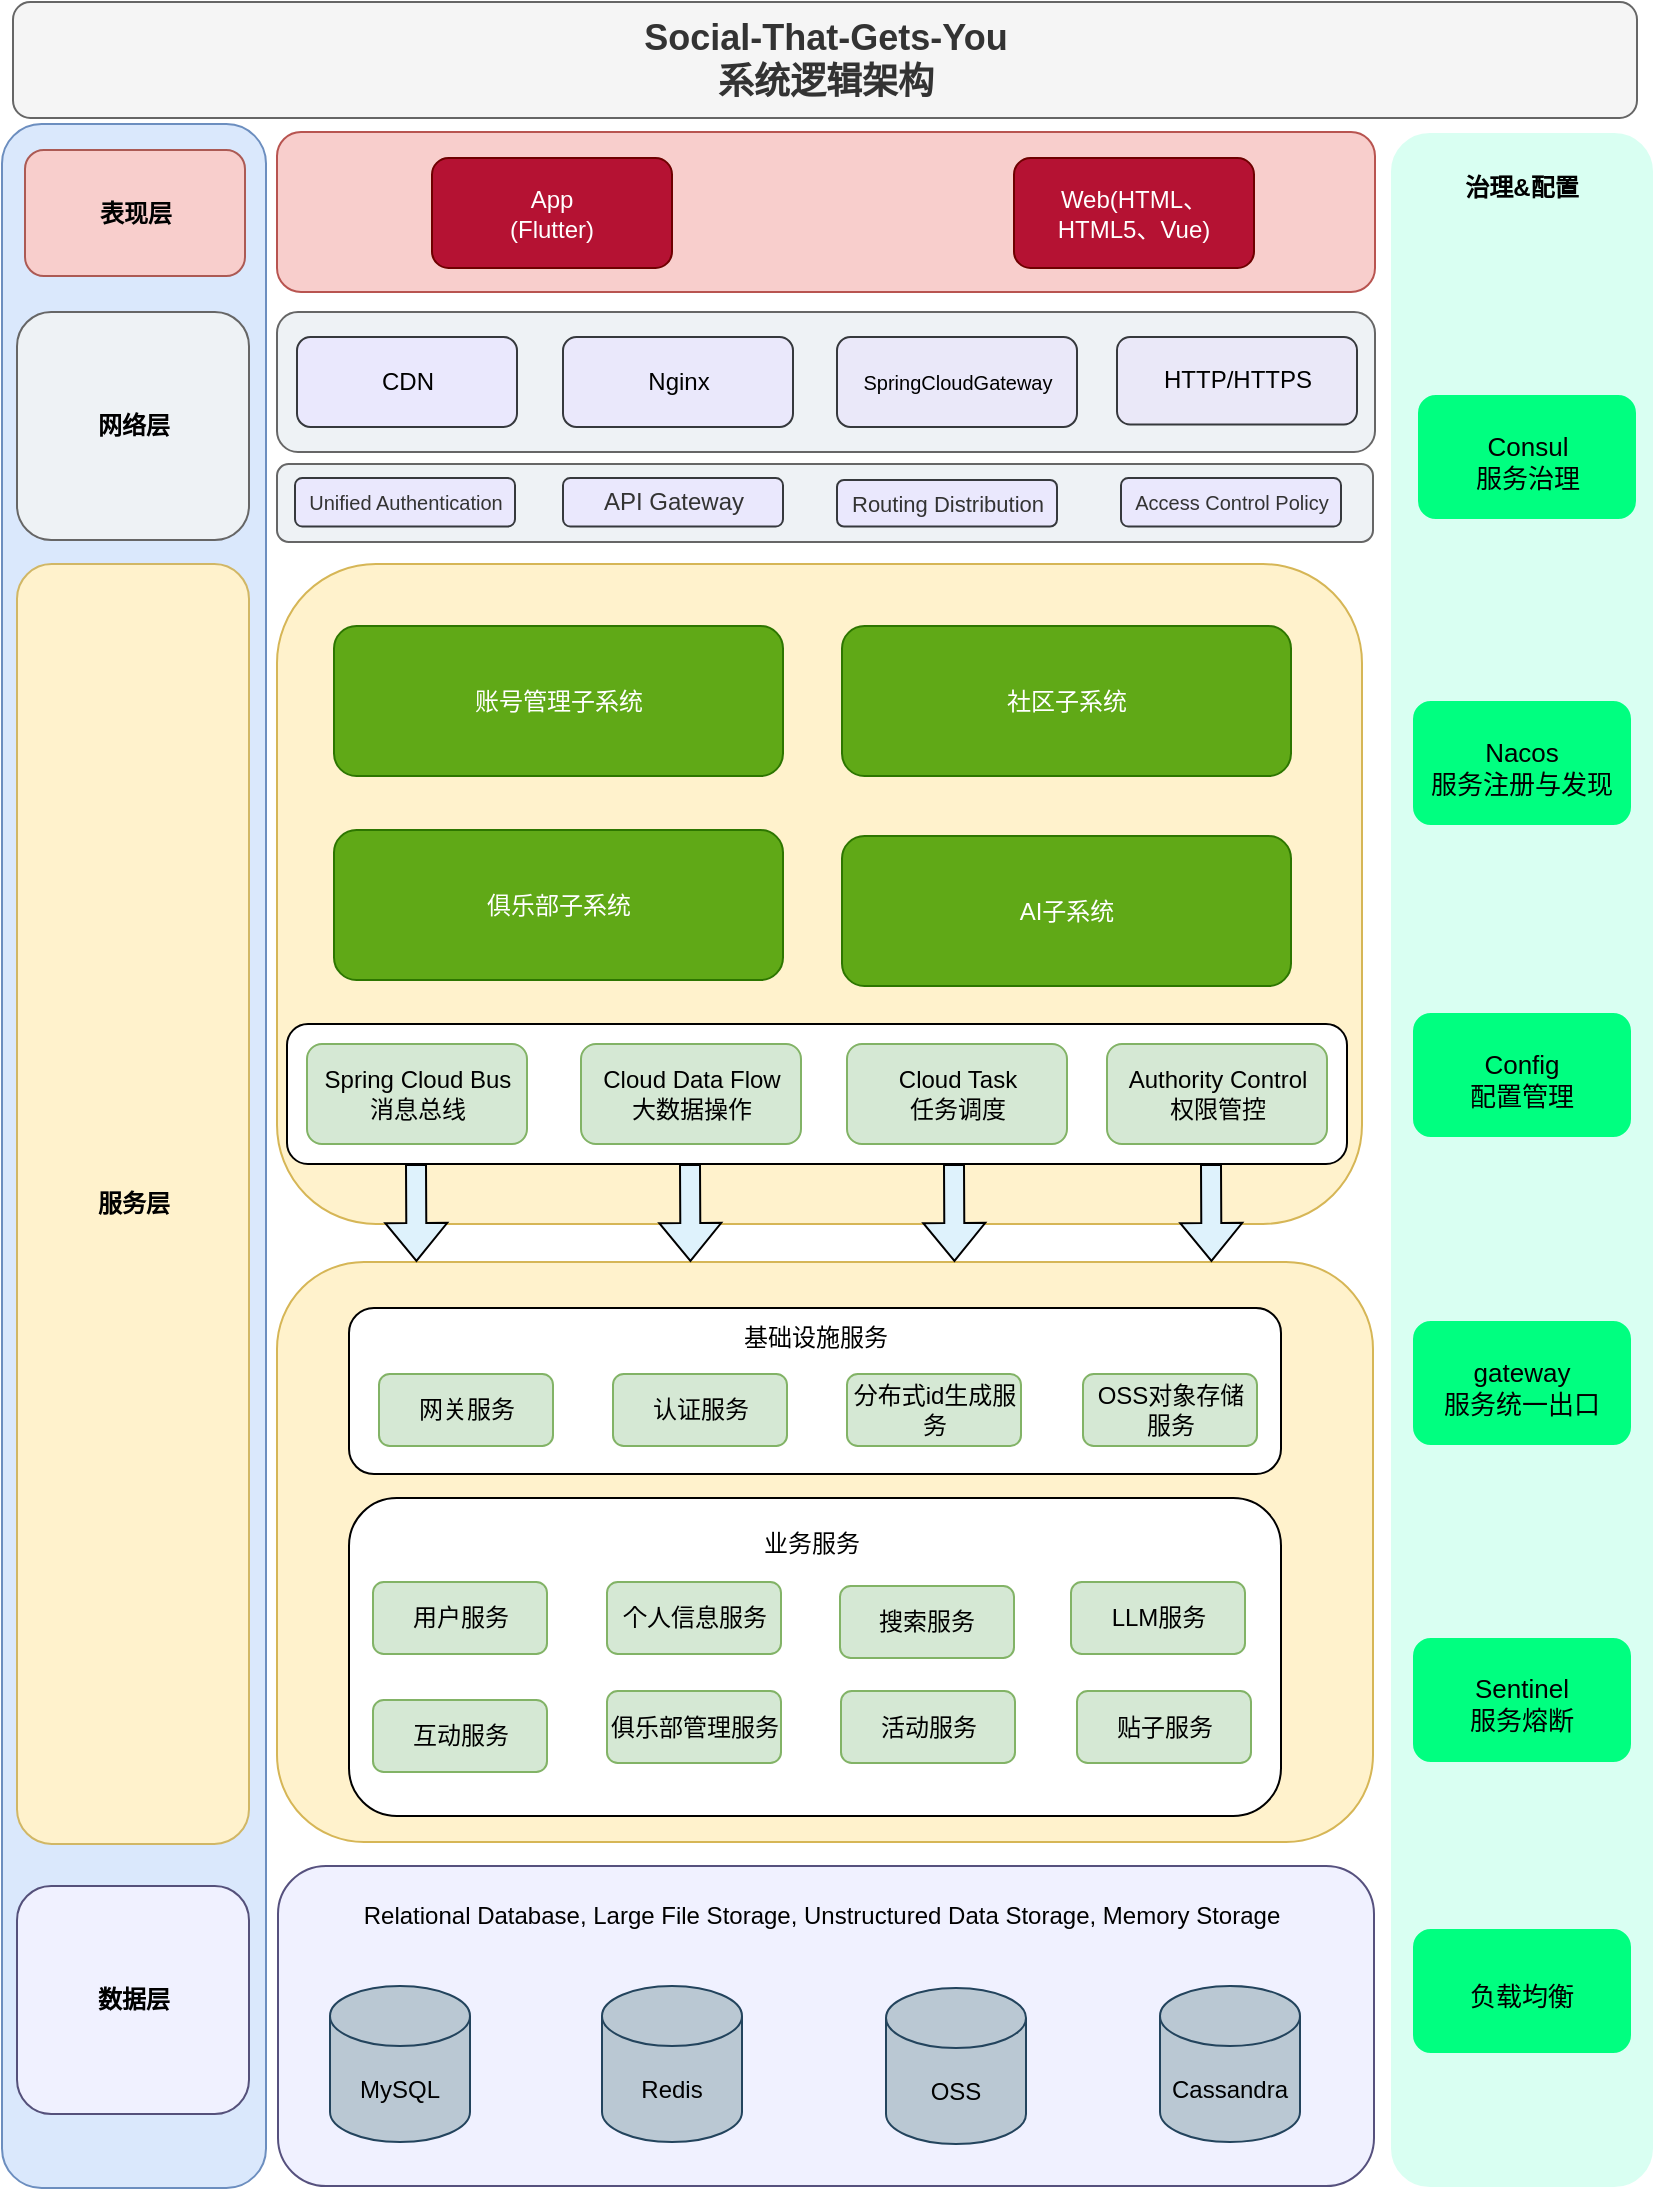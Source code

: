 <mxfile version="24.2.5" type="device">
  <diagram id="wFE0QG_FPsp0jaGvCLVb" name="Page-1">
    <mxGraphModel dx="555" dy="1929" grid="0" gridSize="10" guides="1" tooltips="1" connect="1" arrows="1" fold="1" page="1" pageScale="1" pageWidth="850" pageHeight="1100" math="0" shadow="0">
      <root>
        <mxCell id="0" />
        <mxCell id="1" parent="0" />
        <mxCell id="PL-BYNhaHDS3Lqfe0BcG-52" value="" style="rounded=1;whiteSpace=wrap;html=1;fillColor=#D9FFF2;strokeColor=#FFFFFF;" parent="1" vertex="1">
          <mxGeometry x="1831" y="1" width="132" height="1028" as="geometry" />
        </mxCell>
        <mxCell id="PL-BYNhaHDS3Lqfe0BcG-55" value="&lt;b&gt;治理&amp;amp;配置&lt;/b&gt;" style="text;html=1;align=center;verticalAlign=middle;whiteSpace=wrap;rounded=0;" parent="1" vertex="1">
          <mxGeometry x="1851" y="13.5" width="92" height="30" as="geometry" />
        </mxCell>
        <mxCell id="PL-BYNhaHDS3Lqfe0BcG-59" value="Consul&lt;div style=&quot;font-size: 13px;&quot;&gt;服务治理&lt;/div&gt;" style="rounded=1;whiteSpace=wrap;html=1;fillColor=#00FF80;strokeColor=#D9FFF2;fontSize=13;spacing=4;spacingTop=4;" parent="1" vertex="1">
          <mxGeometry x="1844.5" y="132" width="110" height="63" as="geometry" />
        </mxCell>
        <mxCell id="PL-BYNhaHDS3Lqfe0BcG-60" value="Nacos&lt;div style=&quot;font-size: 13px;&quot;&gt;服务注册与发现&lt;/div&gt;" style="rounded=1;whiteSpace=wrap;html=1;fillColor=#00FF80;strokeColor=#D9FFF2;fontSize=13;spacing=4;spacingTop=4;" parent="1" vertex="1">
          <mxGeometry x="1842" y="285" width="110" height="63" as="geometry" />
        </mxCell>
        <mxCell id="PL-BYNhaHDS3Lqfe0BcG-61" value="Config&lt;div style=&quot;font-size: 13px;&quot;&gt;配置管理&lt;/div&gt;" style="rounded=1;whiteSpace=wrap;html=1;fillColor=#00FF80;strokeColor=#D9FFF2;fontSize=13;spacing=4;spacingTop=4;" parent="1" vertex="1">
          <mxGeometry x="1842" y="441" width="110" height="63" as="geometry" />
        </mxCell>
        <mxCell id="PL-BYNhaHDS3Lqfe0BcG-62" value="gateway&lt;div style=&quot;font-size: 13px;&quot;&gt;服务统一出口&lt;/div&gt;" style="rounded=1;whiteSpace=wrap;html=1;fillColor=#00FF80;strokeColor=#D9FFF2;fontSize=13;spacing=4;spacingTop=4;" parent="1" vertex="1">
          <mxGeometry x="1842" y="595" width="110" height="63" as="geometry" />
        </mxCell>
        <mxCell id="PL-BYNhaHDS3Lqfe0BcG-63" value="Sentinel&lt;div style=&quot;font-size: 13px;&quot;&gt;服务熔断&lt;/div&gt;" style="rounded=1;whiteSpace=wrap;html=1;fillColor=#00FF80;strokeColor=#D9FFF2;fontSize=13;spacing=4;spacingTop=4;" parent="1" vertex="1">
          <mxGeometry x="1842" y="753.5" width="110" height="63" as="geometry" />
        </mxCell>
        <mxCell id="tl76Pngtdqj8dseaIQaN-6" value="负载均衡" style="rounded=1;whiteSpace=wrap;html=1;fillColor=#00FF80;strokeColor=#D9FFF2;fontSize=13;spacing=4;spacingTop=4;" parent="1" vertex="1">
          <mxGeometry x="1842" y="899" width="110" height="63" as="geometry" />
        </mxCell>
        <mxCell id="tl76Pngtdqj8dseaIQaN-7" value="&lt;font style=&quot;font-size: 18px;&quot;&gt;&lt;b&gt;&lt;div data-docx-has-block-data=&quot;false&quot; data-lark-html-role=&quot;root&quot; data-page-id=&quot;BjzTdgyjKo8UapxkDgXcGOC7nhf&quot;&gt;&lt;div class=&quot;old-record-id-BjzTdgyjKo8UapxkDgXcGOC7nhf&quot;&gt;Social-That-Gets-You&lt;/div&gt;&lt;/div&gt;&lt;span class=&quot;lark-record-clipboard&quot; data-lark-record-format=&quot;docx/text&quot; data-lark-record-data=&quot;{&amp;quot;rootId&amp;quot;:&amp;quot;BjzTdgyjKo8UapxkDgXcGOC7nhf&amp;quot;,&amp;quot;text&amp;quot;:{&amp;quot;initialAttributedTexts&amp;quot;:{&amp;quot;text&amp;quot;:{&amp;quot;0&amp;quot;:&amp;quot;Social-That-Gets-You&amp;quot;},&amp;quot;attribs&amp;quot;:{&amp;quot;0&amp;quot;:&amp;quot;*0+k&amp;quot;}},&amp;quot;apool&amp;quot;:{&amp;quot;numToAttrib&amp;quot;:{&amp;quot;0&amp;quot;:[&amp;quot;author&amp;quot;,&amp;quot;7391442994823561220&amp;quot;]},&amp;quot;nextNum&amp;quot;:1}},&amp;quot;type&amp;quot;:&amp;quot;text&amp;quot;,&amp;quot;referenceRecordMap&amp;quot;:{},&amp;quot;extra&amp;quot;:{&amp;quot;channel&amp;quot;:&amp;quot;saas&amp;quot;,&amp;quot;isEqualBlockSelection&amp;quot;:false,&amp;quot;pasteRandomId&amp;quot;:&amp;quot;57d08275-6368-4850-8712-7e34d92a2ebe&amp;quot;,&amp;quot;mention_page_title&amp;quot;:{},&amp;quot;external_mention_url&amp;quot;:{}},&amp;quot;isKeepQuoteContainer&amp;quot;:false,&amp;quot;isFromCode&amp;quot;:false,&amp;quot;selection&amp;quot;:[{&amp;quot;id&amp;quot;:1,&amp;quot;type&amp;quot;:&amp;quot;text&amp;quot;,&amp;quot;selection&amp;quot;:{&amp;quot;start&amp;quot;:0,&amp;quot;end&amp;quot;:20},&amp;quot;recordId&amp;quot;:&amp;quot;BjzTdgyjKo8UapxkDgXcGOC7nhf&amp;quot;}],&amp;quot;payloadMap&amp;quot;:{},&amp;quot;isCut&amp;quot;:false}&quot;&gt;&lt;/span&gt;系统逻辑架构&lt;/b&gt;&lt;/font&gt;" style="rounded=1;whiteSpace=wrap;html=1;fillColor=#f5f5f5;strokeColor=#666666;fontColor=#333333;" parent="1" vertex="1">
          <mxGeometry x="1142.5" y="-64" width="812" height="58" as="geometry" />
        </mxCell>
        <mxCell id="lAXK4snhyWIWBOk1v3AF-1" value="" style="rounded=1;whiteSpace=wrap;html=1;fillColor=#dae8fc;strokeColor=#6c8ebf;" parent="1" vertex="1">
          <mxGeometry x="1137" y="-3" width="132" height="1032" as="geometry" />
        </mxCell>
        <mxCell id="lAXK4snhyWIWBOk1v3AF-2" value="" style="rounded=1;whiteSpace=wrap;html=1;fillColor=#f8cecc;strokeColor=#b85450;" parent="1" vertex="1">
          <mxGeometry x="1274.5" y="1" width="549" height="80" as="geometry" />
        </mxCell>
        <mxCell id="lAXK4snhyWIWBOk1v3AF-3" value="App&lt;div&gt;(Flutter)&lt;/div&gt;" style="rounded=1;whiteSpace=wrap;html=1;fillColor=#B51233;strokeColor=#6F0000;fontColor=#ffffff;" parent="1" vertex="1">
          <mxGeometry x="1352" y="14" width="120" height="55" as="geometry" />
        </mxCell>
        <mxCell id="lAXK4snhyWIWBOk1v3AF-5" value="" style="rounded=1;whiteSpace=wrap;html=1;fillColor=#EEF2F5;strokeColor=#666666;fontColor=#333333;" parent="1" vertex="1">
          <mxGeometry x="1274.5" y="91" width="549" height="70" as="geometry" />
        </mxCell>
        <mxCell id="lAXK4snhyWIWBOk1v3AF-6" value="&lt;font style=&quot;font-size: 12px;&quot;&gt;CDN&lt;/font&gt;" style="rounded=1;whiteSpace=wrap;html=1;fillColor=#eae8fd;strokeColor=#36393d;" parent="1" vertex="1">
          <mxGeometry x="1284.5" y="103.5" width="110" height="45" as="geometry" />
        </mxCell>
        <mxCell id="lAXK4snhyWIWBOk1v3AF-7" value="&lt;font style=&quot;font-size: 12px;&quot;&gt;Nginx&lt;/font&gt;" style="rounded=1;whiteSpace=wrap;html=1;fillColor=#eae8fb;strokeColor=#36393d;" parent="1" vertex="1">
          <mxGeometry x="1417.5" y="103.5" width="115" height="45" as="geometry" />
        </mxCell>
        <mxCell id="lAXK4snhyWIWBOk1v3AF-8" value="&lt;font style=&quot;font-size: 12px;&quot;&gt;HTTP/HTTPS&lt;/font&gt;" style="rounded=1;whiteSpace=wrap;html=1;fillColor=#eae8f8;strokeColor=#36393d;" parent="1" vertex="1">
          <mxGeometry x="1694.5" y="103.5" width="120" height="43.75" as="geometry" />
        </mxCell>
        <mxCell id="lAXK4snhyWIWBOk1v3AF-9" value="&lt;font style=&quot;font-size: 10px;&quot;&gt;SpringCloudGateway&lt;/font&gt;" style="rounded=1;whiteSpace=wrap;html=1;fillColor=#eae8f9;strokeColor=#36393d;" parent="1" vertex="1">
          <mxGeometry x="1554.5" y="103.5" width="120" height="45" as="geometry" />
        </mxCell>
        <mxCell id="lAXK4snhyWIWBOk1v3AF-10" value="" style="rounded=1;whiteSpace=wrap;html=1;glass=0;fillColor=#fff2cc;strokeColor=#d6b656;" parent="1" vertex="1">
          <mxGeometry x="1274.5" y="217" width="542.5" height="330" as="geometry" />
        </mxCell>
        <mxCell id="lAXK4snhyWIWBOk1v3AF-12" value="账号管理子系统" style="rounded=1;whiteSpace=wrap;html=1;fillColor=#60a917;strokeColor=#2D7600;fontColor=#ffffff;" parent="1" vertex="1">
          <mxGeometry x="1303" y="248" width="224.5" height="75" as="geometry" />
        </mxCell>
        <mxCell id="lAXK4snhyWIWBOk1v3AF-19" value="" style="rounded=1;whiteSpace=wrap;html=1;strokeColor=#000000;strokeWidth=1;" parent="1" vertex="1">
          <mxGeometry x="1279.5" y="447" width="530" height="70" as="geometry" />
        </mxCell>
        <mxCell id="lAXK4snhyWIWBOk1v3AF-20" value="Spring Cloud Bus&lt;div&gt;消息总线&lt;/div&gt;" style="rounded=1;whiteSpace=wrap;html=1;fillColor=#d5e8d4;strokeColor=#82b366;" parent="1" vertex="1">
          <mxGeometry x="1289.5" y="457" width="110" height="50" as="geometry" />
        </mxCell>
        <mxCell id="lAXK4snhyWIWBOk1v3AF-21" value="&lt;div&gt;Cloud Data Flow&lt;/div&gt;&lt;div&gt;大数据操作&lt;/div&gt;" style="rounded=1;whiteSpace=wrap;html=1;fillColor=#d5e8d4;strokeColor=#82b366;" parent="1" vertex="1">
          <mxGeometry x="1426.5" y="457" width="110" height="50" as="geometry" />
        </mxCell>
        <mxCell id="lAXK4snhyWIWBOk1v3AF-22" value="&lt;div&gt;Cloud Task&lt;/div&gt;&lt;div&gt;任务调度&lt;/div&gt;" style="rounded=1;whiteSpace=wrap;html=1;fillColor=#d5e8d4;strokeColor=#82b366;" parent="1" vertex="1">
          <mxGeometry x="1559.5" y="457" width="110" height="50" as="geometry" />
        </mxCell>
        <mxCell id="lAXK4snhyWIWBOk1v3AF-23" value="Authority Control&lt;div&gt;权限管控&lt;/div&gt;" style="rounded=1;whiteSpace=wrap;html=1;fillColor=#d5e8d4;strokeColor=#82b366;" parent="1" vertex="1">
          <mxGeometry x="1689.5" y="457" width="110" height="50" as="geometry" />
        </mxCell>
        <mxCell id="lAXK4snhyWIWBOk1v3AF-24" value="" style="rounded=1;whiteSpace=wrap;html=1;fillColor=#F0F1FF;strokeColor=#56517e;" parent="1" vertex="1">
          <mxGeometry x="1275" y="868" width="548" height="160" as="geometry" />
        </mxCell>
        <mxCell id="lAXK4snhyWIWBOk1v3AF-25" value="Relational Database, Large File Storage, Unstructured Data Storage, Memory Storage" style="text;html=1;align=center;verticalAlign=middle;whiteSpace=wrap;rounded=0;" parent="1" vertex="1">
          <mxGeometry x="1307" y="878" width="480" height="30" as="geometry" />
        </mxCell>
        <mxCell id="lAXK4snhyWIWBOk1v3AF-26" value="MySQL" style="shape=cylinder3;whiteSpace=wrap;html=1;boundedLbl=1;backgroundOutline=1;size=15;fillColor=#bac8d3;strokeColor=#23445d;" parent="1" vertex="1">
          <mxGeometry x="1301" y="928" width="70" height="78" as="geometry" />
        </mxCell>
        <mxCell id="lAXK4snhyWIWBOk1v3AF-27" value="Redis&lt;span style=&quot;color: rgba(0, 0, 0, 0); font-family: monospace; font-size: 0px; text-align: start; text-wrap-mode: nowrap;&quot;&gt;%3CmxGraphModel%3E%3Croot%3E%3CmxCell%20id%3D%220%22%2F%3E%3CmxCell%20id%3D%221%22%20parent%3D%220%22%2F%3E%3CmxCell%20id%3D%222%22%20value%3D%22MySQL%22%20style%3D%22shape%3Dcylinder3%3BwhiteSpace%3Dwrap%3Bhtml%3D1%3BboundedLbl%3D1%3BbackgroundOutline%3D1%3Bsize%3D15%3B%22%20vertex%3D%221%22%20parent%3D%221%22%3E%3CmxGeometry%20x%3D%22240%22%20y%3D%22640%22%20width%3D%2270%22%20height%3D%2278%22%20as%3D%22geometry%22%2F%3E%3C%2FmxCell%3E%3C%2Froot%3E%3C%2FmxGraphModel%3E&lt;/span&gt;" style="shape=cylinder3;whiteSpace=wrap;html=1;boundedLbl=1;backgroundOutline=1;size=15;fillColor=#bac8d3;strokeColor=#23445d;" parent="1" vertex="1">
          <mxGeometry x="1437" y="928" width="70" height="78" as="geometry" />
        </mxCell>
        <mxCell id="lAXK4snhyWIWBOk1v3AF-28" value="OSS" style="shape=cylinder3;whiteSpace=wrap;html=1;boundedLbl=1;backgroundOutline=1;size=15;fillColor=#bac8d3;strokeColor=#23445d;" parent="1" vertex="1">
          <mxGeometry x="1579" y="929" width="70" height="78" as="geometry" />
        </mxCell>
        <mxCell id="lAXK4snhyWIWBOk1v3AF-29" value="Cassandra" style="shape=cylinder3;whiteSpace=wrap;html=1;boundedLbl=1;backgroundOutline=1;size=15;fillColor=#bac8d3;strokeColor=#23445d;" parent="1" vertex="1">
          <mxGeometry x="1716" y="928" width="70" height="78" as="geometry" />
        </mxCell>
        <mxCell id="lAXK4snhyWIWBOk1v3AF-31" value="Web(HTML、HTML5、Vue)" style="rounded=1;whiteSpace=wrap;html=1;fillColor=#B51233;fontColor=#ffffff;strokeColor=#6F0000;" parent="1" vertex="1">
          <mxGeometry x="1643" y="14" width="120" height="55" as="geometry" />
        </mxCell>
        <mxCell id="lAXK4snhyWIWBOk1v3AF-32" value="" style="rounded=1;whiteSpace=wrap;html=1;fillColor=#EEF2F5;strokeColor=#666666;fontColor=#333333;" parent="1" vertex="1">
          <mxGeometry x="1274.5" y="167" width="548" height="39" as="geometry" />
        </mxCell>
        <mxCell id="lAXK4snhyWIWBOk1v3AF-33" value="&lt;span style=&quot;color: rgb(51, 51, 51);&quot;&gt;&lt;font style=&quot;font-size: 10px;&quot;&gt;Unified Authentication&lt;/font&gt;&lt;/span&gt;" style="rounded=1;whiteSpace=wrap;html=1;fillColor=#eae8fd;strokeColor=#36393d;" parent="1" vertex="1">
          <mxGeometry x="1283.5" y="174" width="110" height="24.25" as="geometry" />
        </mxCell>
        <mxCell id="lAXK4snhyWIWBOk1v3AF-34" value="&lt;span style=&quot;color: rgb(51, 51, 51);&quot;&gt;API Gateway&lt;/span&gt;" style="rounded=1;whiteSpace=wrap;html=1;fillColor=#eae8fd;strokeColor=#36393d;" parent="1" vertex="1">
          <mxGeometry x="1417.5" y="174" width="110" height="24.25" as="geometry" />
        </mxCell>
        <mxCell id="lAXK4snhyWIWBOk1v3AF-35" value="&lt;span style=&quot;color: rgb(51, 51, 51);&quot;&gt;&lt;font style=&quot;font-size: 11px;&quot;&gt;Routing Distribution&lt;/font&gt;&lt;/span&gt;" style="rounded=1;whiteSpace=wrap;html=1;fillColor=#eae8fd;strokeColor=#36393d;" parent="1" vertex="1">
          <mxGeometry x="1554.5" y="175" width="110" height="23.25" as="geometry" />
        </mxCell>
        <mxCell id="lAXK4snhyWIWBOk1v3AF-36" value="&lt;span style=&quot;color: rgb(51, 51, 51);&quot;&gt;&lt;font style=&quot;font-size: 10px;&quot;&gt;Access Control Policy&lt;/font&gt;&lt;/span&gt;" style="rounded=1;whiteSpace=wrap;html=1;fillColor=#eae8fd;strokeColor=#36393d;" parent="1" vertex="1">
          <mxGeometry x="1696.5" y="174" width="110" height="24.25" as="geometry" />
        </mxCell>
        <mxCell id="lAXK4snhyWIWBOk1v3AF-37" value="&lt;span style=&quot;color: rgba(0, 0, 0, 0); font-family: monospace; font-size: 0px; text-align: start; text-wrap: nowrap;&quot;&gt;%3CmxGraphModel%3E%3Croot%3E%3CmxCell%20id%3D%220%22%2F%3E%3CmxCell%20id%3D%221%22%20parent%3D%220%22%2F%3E%3CmxCell%20id%3D%222%22%20value%3D%22Spring%20Cloud%20Bus%26lt%3Bdiv%26gt%3B%E6%B6%88%E6%81%AF%E6%80%BB%E7%BA%BF%26lt%3B%2Fdiv%26gt%3B%22%20style%3D%22rounded%3D1%3BwhiteSpace%3Dwrap%3Bhtml%3D1%3BfillColor%3D%23d5e8d4%3BstrokeColor%3D%2382b366%3B%22%20vertex%3D%221%22%20parent%3D%221%22%3E%3CmxGeometry%20x%3D%22205%22%20y%3D%22516%22%20width%3D%22110%22%20height%3D%2250%22%20as%3D%22geometry%22%2F%3E%3C%2FmxCell%3E%3C%2Froot%3E%3C%2FmxGraphModel%3E&lt;/span&gt;" style="rounded=1;whiteSpace=wrap;html=1;glass=0;fillColor=#fff2cc;strokeColor=#d6b656;" parent="1" vertex="1">
          <mxGeometry x="1274.5" y="566" width="548" height="290" as="geometry" />
        </mxCell>
        <mxCell id="lAXK4snhyWIWBOk1v3AF-38" value="" style="shape=flexArrow;endArrow=classic;html=1;rounded=0;exitX=0.5;exitY=1;exitDx=0;exitDy=0;fillColor=#DEF2FC;" parent="1" edge="1">
          <mxGeometry width="50" height="50" relative="1" as="geometry">
            <mxPoint x="1741.5" y="517" as="sourcePoint" />
            <mxPoint x="1741.729" y="566" as="targetPoint" />
          </mxGeometry>
        </mxCell>
        <mxCell id="lAXK4snhyWIWBOk1v3AF-39" value="" style="shape=flexArrow;endArrow=classic;html=1;rounded=0;exitX=0.5;exitY=1;exitDx=0;exitDy=0;fillColor=#DEF2FC;" parent="1" edge="1">
          <mxGeometry width="50" height="50" relative="1" as="geometry">
            <mxPoint x="1613" y="517" as="sourcePoint" />
            <mxPoint x="1613.229" y="566" as="targetPoint" />
          </mxGeometry>
        </mxCell>
        <mxCell id="lAXK4snhyWIWBOk1v3AF-40" value="" style="shape=flexArrow;endArrow=classic;html=1;rounded=0;exitX=0.5;exitY=1;exitDx=0;exitDy=0;fillColor=#DEF2FC;" parent="1" edge="1">
          <mxGeometry width="50" height="50" relative="1" as="geometry">
            <mxPoint x="1481" y="517" as="sourcePoint" />
            <mxPoint x="1481.229" y="566" as="targetPoint" />
          </mxGeometry>
        </mxCell>
        <mxCell id="lAXK4snhyWIWBOk1v3AF-41" value="" style="shape=flexArrow;endArrow=classic;html=1;rounded=0;exitX=0.5;exitY=1;exitDx=0;exitDy=0;fillColor=#DEF2FC;" parent="1" edge="1">
          <mxGeometry width="50" height="50" relative="1" as="geometry">
            <mxPoint x="1344" y="517" as="sourcePoint" />
            <mxPoint x="1344.229" y="566" as="targetPoint" />
          </mxGeometry>
        </mxCell>
        <mxCell id="lAXK4snhyWIWBOk1v3AF-42" value="" style="rounded=1;whiteSpace=wrap;html=1;shadow=0;" parent="1" vertex="1">
          <mxGeometry x="1310.5" y="589" width="466" height="83" as="geometry" />
        </mxCell>
        <mxCell id="lAXK4snhyWIWBOk1v3AF-43" value="" style="rounded=1;whiteSpace=wrap;html=1;shadow=0;" parent="1" vertex="1">
          <mxGeometry x="1310.5" y="684" width="466" height="159" as="geometry" />
        </mxCell>
        <mxCell id="lAXK4snhyWIWBOk1v3AF-44" value="基础设施服务" style="text;html=1;align=center;verticalAlign=middle;whiteSpace=wrap;rounded=0;" parent="1" vertex="1">
          <mxGeometry x="1473.5" y="592" width="140" height="23" as="geometry" />
        </mxCell>
        <mxCell id="lAXK4snhyWIWBOk1v3AF-45" value="业务服务" style="text;html=1;align=center;verticalAlign=middle;whiteSpace=wrap;rounded=0;" parent="1" vertex="1">
          <mxGeometry x="1472" y="695" width="140" height="23" as="geometry" />
        </mxCell>
        <mxCell id="lAXK4snhyWIWBOk1v3AF-46" value="网关服务" style="rounded=1;whiteSpace=wrap;html=1;fillColor=#d5e8d4;strokeColor=#82b366;" parent="1" vertex="1">
          <mxGeometry x="1325.5" y="622" width="87" height="36" as="geometry" />
        </mxCell>
        <mxCell id="lAXK4snhyWIWBOk1v3AF-47" value="认证服务" style="rounded=1;whiteSpace=wrap;html=1;fillColor=#d5e8d4;strokeColor=#82b366;" parent="1" vertex="1">
          <mxGeometry x="1442.5" y="622" width="87" height="36" as="geometry" />
        </mxCell>
        <mxCell id="lAXK4snhyWIWBOk1v3AF-48" value="分布式id生成服务" style="rounded=1;whiteSpace=wrap;html=1;fillColor=#d5e8d4;strokeColor=#82b366;" parent="1" vertex="1">
          <mxGeometry x="1559.5" y="622" width="87" height="36" as="geometry" />
        </mxCell>
        <mxCell id="lAXK4snhyWIWBOk1v3AF-49" value="OSS对象存储服务" style="rounded=1;whiteSpace=wrap;html=1;fillColor=#d5e8d4;strokeColor=#82b366;" parent="1" vertex="1">
          <mxGeometry x="1677.5" y="622" width="87" height="36" as="geometry" />
        </mxCell>
        <mxCell id="lAXK4snhyWIWBOk1v3AF-56" value="用户服务" style="rounded=1;whiteSpace=wrap;html=1;fillColor=#d5e8d4;strokeColor=#82b366;" parent="1" vertex="1">
          <mxGeometry x="1322.5" y="726" width="87" height="36" as="geometry" />
        </mxCell>
        <mxCell id="lAXK4snhyWIWBOk1v3AF-57" value="个人信息服务" style="rounded=1;whiteSpace=wrap;html=1;fillColor=#d5e8d4;strokeColor=#82b366;" parent="1" vertex="1">
          <mxGeometry x="1439.5" y="726" width="87" height="36" as="geometry" />
        </mxCell>
        <mxCell id="lAXK4snhyWIWBOk1v3AF-59" value="&lt;b&gt;表现层&lt;/b&gt;" style="rounded=1;whiteSpace=wrap;html=1;fillColor=#F8CECC;strokeColor=#ac5a54;" parent="1" vertex="1">
          <mxGeometry x="1148.5" y="10" width="110" height="63" as="geometry" />
        </mxCell>
        <mxCell id="lAXK4snhyWIWBOk1v3AF-60" value="LLM服务" style="rounded=1;whiteSpace=wrap;html=1;fillColor=#d5e8d4;strokeColor=#82b366;" parent="1" vertex="1">
          <mxGeometry x="1671.5" y="726" width="87" height="36" as="geometry" />
        </mxCell>
        <mxCell id="lAXK4snhyWIWBOk1v3AF-61" value="&lt;b&gt;网络层&lt;/b&gt;" style="rounded=1;whiteSpace=wrap;html=1;fillColor=#EEF2F5;strokeColor=#666666;" parent="1" vertex="1">
          <mxGeometry x="1144.5" y="91" width="116" height="114" as="geometry" />
        </mxCell>
        <mxCell id="lAXK4snhyWIWBOk1v3AF-62" value="&lt;b&gt;服务层&lt;/b&gt;" style="rounded=1;whiteSpace=wrap;html=1;fillColor=#FFF2CC;strokeColor=#d1b765;" parent="1" vertex="1">
          <mxGeometry x="1144.5" y="217" width="116" height="640" as="geometry" />
        </mxCell>
        <mxCell id="lAXK4snhyWIWBOk1v3AF-63" value="&lt;b&gt;数据层&lt;/b&gt;" style="rounded=1;whiteSpace=wrap;html=1;fillColor=#F0F1FF;strokeColor=#55517b;" parent="1" vertex="1">
          <mxGeometry x="1144.5" y="878" width="116" height="114" as="geometry" />
        </mxCell>
        <mxCell id="lAXK4snhyWIWBOk1v3AF-75" value="社区子系统" style="rounded=1;whiteSpace=wrap;html=1;fillColor=#60a917;strokeColor=#2D7600;fontColor=#ffffff;" parent="1" vertex="1">
          <mxGeometry x="1557" y="248" width="224.5" height="75" as="geometry" />
        </mxCell>
        <mxCell id="lAXK4snhyWIWBOk1v3AF-76" value="俱乐部子系统" style="rounded=1;whiteSpace=wrap;html=1;fillColor=#60a917;strokeColor=#2D7600;fontColor=#ffffff;" parent="1" vertex="1">
          <mxGeometry x="1303" y="350" width="224.5" height="75" as="geometry" />
        </mxCell>
        <mxCell id="lAXK4snhyWIWBOk1v3AF-77" value="AI子系统" style="rounded=1;whiteSpace=wrap;html=1;fillColor=#60a917;strokeColor=#2D7600;fontColor=#ffffff;" parent="1" vertex="1">
          <mxGeometry x="1557" y="353" width="224.5" height="75" as="geometry" />
        </mxCell>
        <mxCell id="lAXK4snhyWIWBOk1v3AF-79" value="俱乐部管理服务" style="rounded=1;whiteSpace=wrap;html=1;fillColor=#d5e8d4;strokeColor=#82b366;" parent="1" vertex="1">
          <mxGeometry x="1439.5" y="780.5" width="87" height="36" as="geometry" />
        </mxCell>
        <mxCell id="lAXK4snhyWIWBOk1v3AF-80" value="活动服务" style="rounded=1;whiteSpace=wrap;html=1;fillColor=#d5e8d4;strokeColor=#82b366;" parent="1" vertex="1">
          <mxGeometry x="1556.5" y="780.5" width="87" height="36" as="geometry" />
        </mxCell>
        <mxCell id="lAXK4snhyWIWBOk1v3AF-81" value="贴子服务" style="rounded=1;whiteSpace=wrap;html=1;fillColor=#d5e8d4;strokeColor=#82b366;" parent="1" vertex="1">
          <mxGeometry x="1674.5" y="780.5" width="87" height="36" as="geometry" />
        </mxCell>
        <mxCell id="lAXK4snhyWIWBOk1v3AF-85" value="搜索服务" style="rounded=1;whiteSpace=wrap;html=1;fillColor=#d5e8d4;strokeColor=#82b366;" parent="1" vertex="1">
          <mxGeometry x="1556" y="728" width="87" height="36" as="geometry" />
        </mxCell>
        <mxCell id="lAXK4snhyWIWBOk1v3AF-86" value="互动服务" style="rounded=1;whiteSpace=wrap;html=1;fillColor=#d5e8d4;strokeColor=#82b366;" parent="1" vertex="1">
          <mxGeometry x="1322.5" y="785" width="87" height="36" as="geometry" />
        </mxCell>
      </root>
    </mxGraphModel>
  </diagram>
</mxfile>
